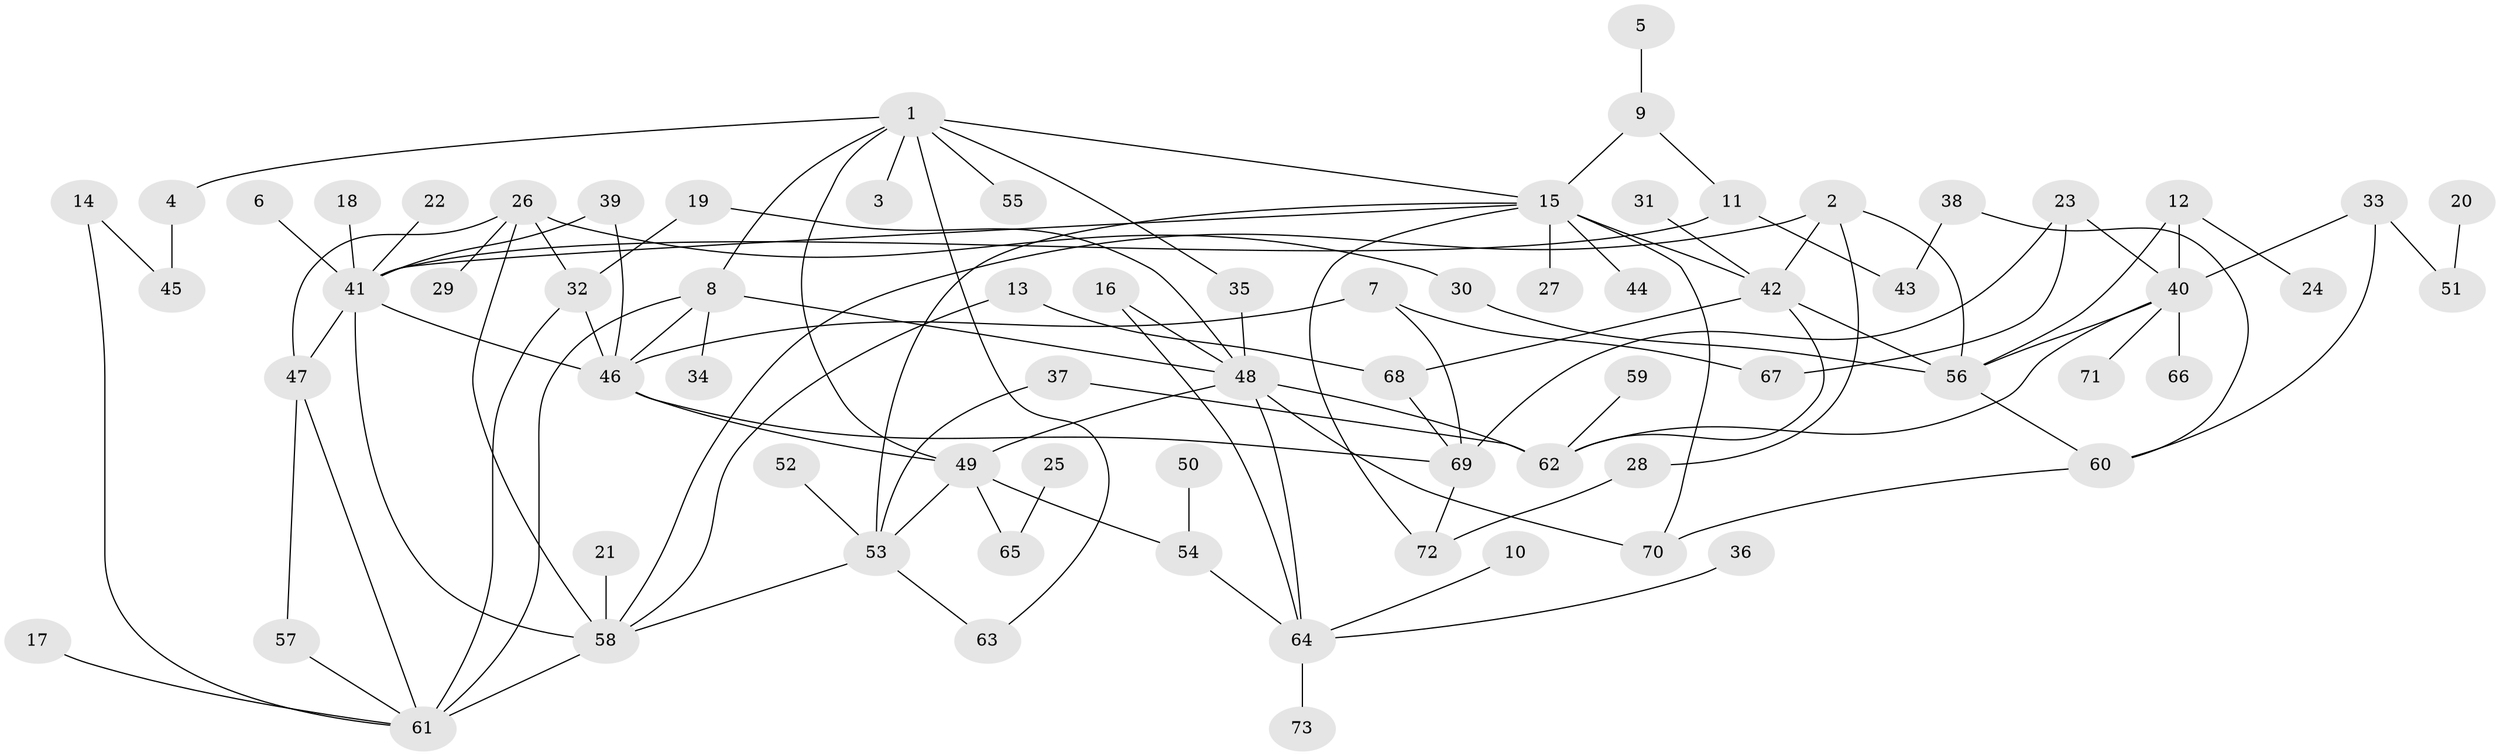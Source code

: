 // original degree distribution, {8: 0.00684931506849315, 7: 0.0547945205479452, 9: 0.00684931506849315, 3: 0.1643835616438356, 5: 0.0410958904109589, 4: 0.08904109589041095, 2: 0.3356164383561644, 1: 0.2945205479452055, 6: 0.00684931506849315}
// Generated by graph-tools (version 1.1) at 2025/49/03/09/25 03:49:19]
// undirected, 73 vertices, 109 edges
graph export_dot {
graph [start="1"]
  node [color=gray90,style=filled];
  1;
  2;
  3;
  4;
  5;
  6;
  7;
  8;
  9;
  10;
  11;
  12;
  13;
  14;
  15;
  16;
  17;
  18;
  19;
  20;
  21;
  22;
  23;
  24;
  25;
  26;
  27;
  28;
  29;
  30;
  31;
  32;
  33;
  34;
  35;
  36;
  37;
  38;
  39;
  40;
  41;
  42;
  43;
  44;
  45;
  46;
  47;
  48;
  49;
  50;
  51;
  52;
  53;
  54;
  55;
  56;
  57;
  58;
  59;
  60;
  61;
  62;
  63;
  64;
  65;
  66;
  67;
  68;
  69;
  70;
  71;
  72;
  73;
  1 -- 3 [weight=1.0];
  1 -- 4 [weight=1.0];
  1 -- 8 [weight=1.0];
  1 -- 15 [weight=1.0];
  1 -- 35 [weight=1.0];
  1 -- 49 [weight=1.0];
  1 -- 55 [weight=1.0];
  1 -- 63 [weight=1.0];
  2 -- 28 [weight=1.0];
  2 -- 42 [weight=1.0];
  2 -- 56 [weight=1.0];
  2 -- 58 [weight=1.0];
  4 -- 45 [weight=1.0];
  5 -- 9 [weight=1.0];
  6 -- 41 [weight=1.0];
  7 -- 46 [weight=1.0];
  7 -- 67 [weight=1.0];
  7 -- 69 [weight=1.0];
  8 -- 34 [weight=1.0];
  8 -- 46 [weight=1.0];
  8 -- 48 [weight=1.0];
  8 -- 61 [weight=1.0];
  9 -- 11 [weight=1.0];
  9 -- 15 [weight=1.0];
  10 -- 64 [weight=1.0];
  11 -- 41 [weight=1.0];
  11 -- 43 [weight=1.0];
  12 -- 24 [weight=1.0];
  12 -- 40 [weight=1.0];
  12 -- 56 [weight=1.0];
  13 -- 58 [weight=1.0];
  13 -- 68 [weight=1.0];
  14 -- 45 [weight=1.0];
  14 -- 61 [weight=1.0];
  15 -- 27 [weight=1.0];
  15 -- 41 [weight=1.0];
  15 -- 42 [weight=1.0];
  15 -- 44 [weight=1.0];
  15 -- 53 [weight=1.0];
  15 -- 70 [weight=1.0];
  15 -- 72 [weight=1.0];
  16 -- 48 [weight=2.0];
  16 -- 64 [weight=1.0];
  17 -- 61 [weight=1.0];
  18 -- 41 [weight=1.0];
  19 -- 32 [weight=1.0];
  19 -- 48 [weight=1.0];
  20 -- 51 [weight=1.0];
  21 -- 58 [weight=1.0];
  22 -- 41 [weight=1.0];
  23 -- 40 [weight=1.0];
  23 -- 67 [weight=1.0];
  23 -- 69 [weight=1.0];
  25 -- 65 [weight=1.0];
  26 -- 29 [weight=1.0];
  26 -- 30 [weight=1.0];
  26 -- 32 [weight=1.0];
  26 -- 47 [weight=1.0];
  26 -- 58 [weight=1.0];
  28 -- 72 [weight=1.0];
  30 -- 56 [weight=1.0];
  31 -- 42 [weight=1.0];
  32 -- 46 [weight=1.0];
  32 -- 61 [weight=1.0];
  33 -- 40 [weight=1.0];
  33 -- 51 [weight=1.0];
  33 -- 60 [weight=1.0];
  35 -- 48 [weight=1.0];
  36 -- 64 [weight=1.0];
  37 -- 53 [weight=1.0];
  37 -- 62 [weight=1.0];
  38 -- 43 [weight=1.0];
  38 -- 60 [weight=1.0];
  39 -- 41 [weight=1.0];
  39 -- 46 [weight=1.0];
  40 -- 56 [weight=1.0];
  40 -- 62 [weight=1.0];
  40 -- 66 [weight=1.0];
  40 -- 71 [weight=1.0];
  41 -- 46 [weight=1.0];
  41 -- 47 [weight=1.0];
  41 -- 58 [weight=1.0];
  42 -- 56 [weight=1.0];
  42 -- 62 [weight=1.0];
  42 -- 68 [weight=1.0];
  46 -- 49 [weight=1.0];
  46 -- 69 [weight=1.0];
  47 -- 57 [weight=1.0];
  47 -- 61 [weight=1.0];
  48 -- 49 [weight=1.0];
  48 -- 62 [weight=1.0];
  48 -- 64 [weight=1.0];
  48 -- 70 [weight=1.0];
  49 -- 53 [weight=1.0];
  49 -- 54 [weight=1.0];
  49 -- 65 [weight=1.0];
  50 -- 54 [weight=1.0];
  52 -- 53 [weight=1.0];
  53 -- 58 [weight=1.0];
  53 -- 63 [weight=1.0];
  54 -- 64 [weight=1.0];
  56 -- 60 [weight=1.0];
  57 -- 61 [weight=1.0];
  58 -- 61 [weight=2.0];
  59 -- 62 [weight=1.0];
  60 -- 70 [weight=1.0];
  64 -- 73 [weight=1.0];
  68 -- 69 [weight=1.0];
  69 -- 72 [weight=1.0];
}
